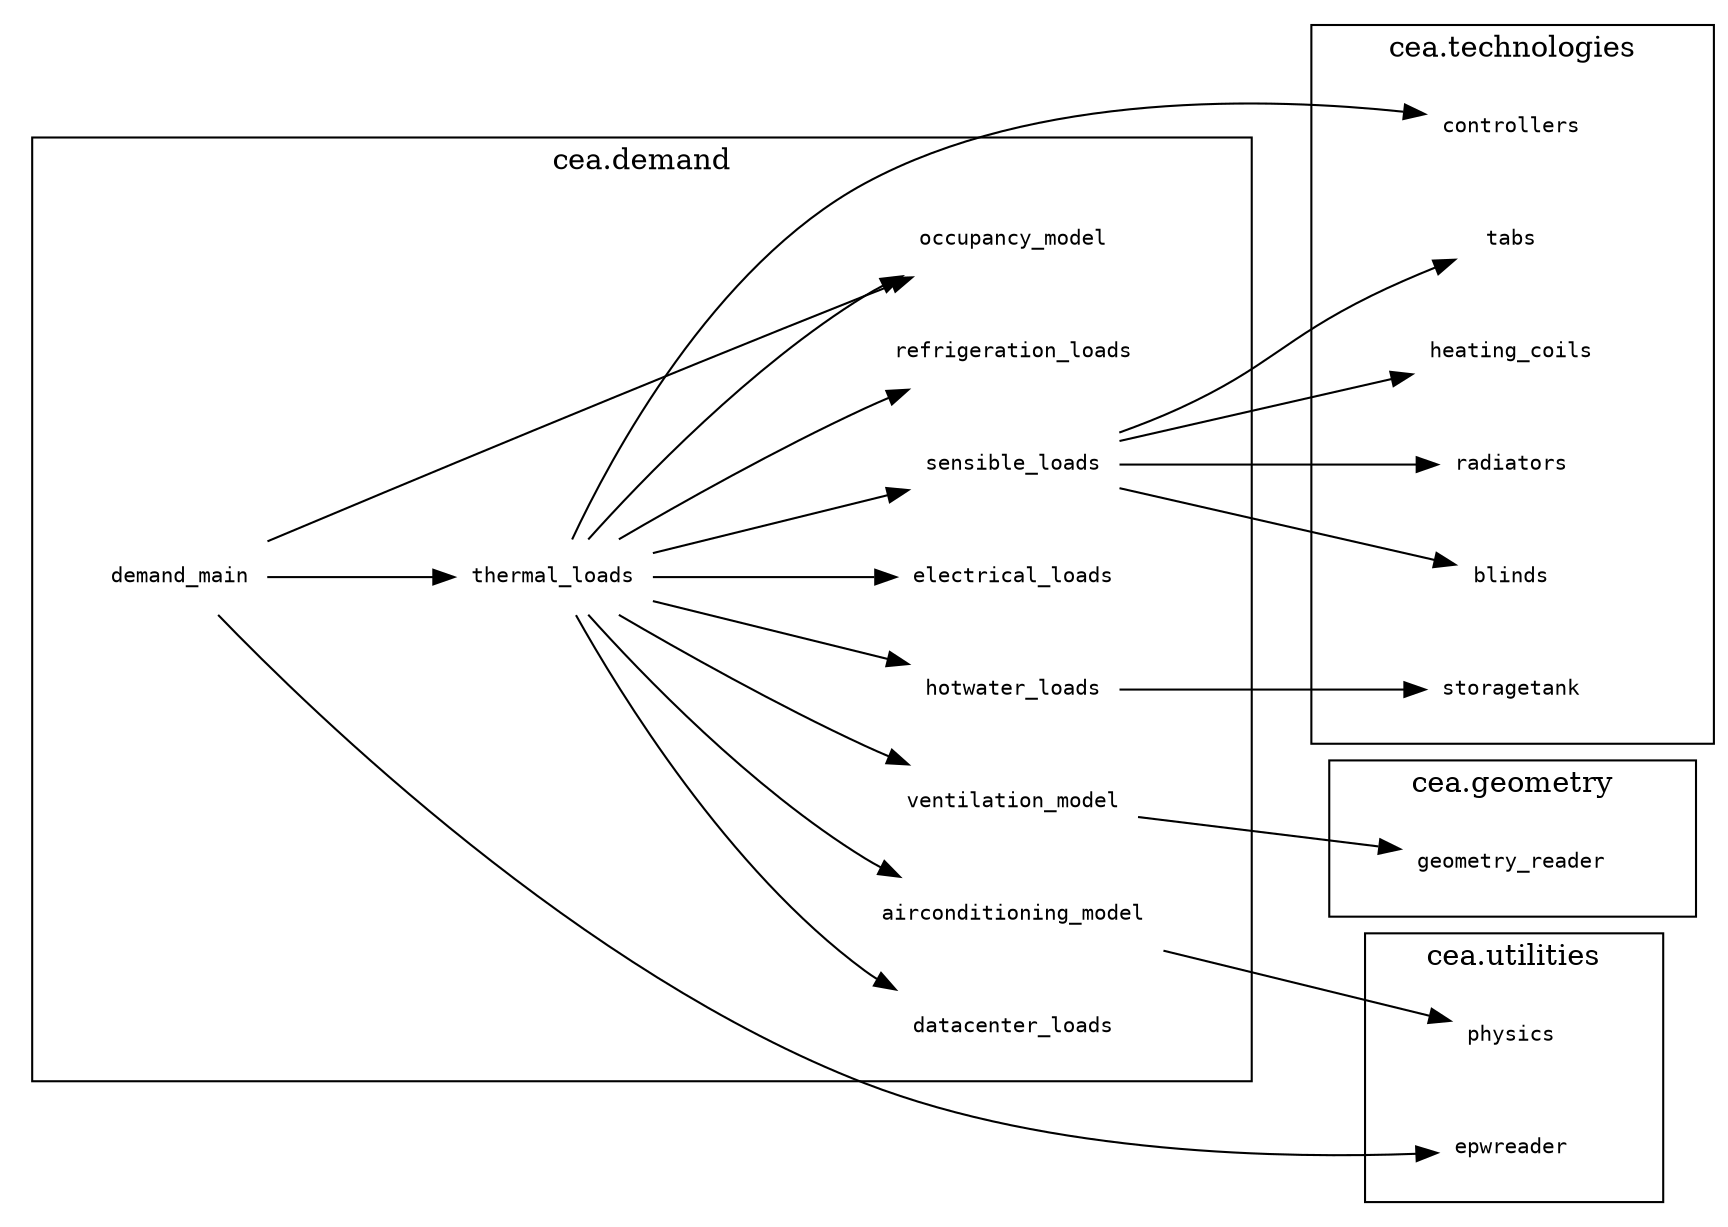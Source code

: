 digraph demand_function_graph {
  rankdir=LR;
  ratio=0.7072135785007072;
  edge[weight=1.2];
  node [shape=plaintext, ranksep=0.7, nodesep=0.7, fontsize=10, fontname=monospace, color=none];
  subgraph "cluster_cea.demand" {
    "thermal_loads";
    "sensible_loads";
    "ventilation_model";
    "refrigeration_loads";
    "datacenter_loads";
    "airconditioning_model";
    "hotwater_loads";
    "occupancy_model";
    "electrical_loads";
    "demand_main";
    label="cea.demand";
  }
  subgraph "cluster_cea.geometry" {
    "geometry_reader";
    label="cea.geometry";
  }
  subgraph "cluster_cea.utilities" {
    "physics";
    "epwreader";
    label="cea.utilities";
  }
  subgraph "cluster_cea.technologies" {
    "storagetank";
    "heating_coils";
    "radiators";
    "blinds";
    "controllers";
    "tabs";
    label="cea.technologies";
  }
  "thermal_loads" -> "occupancy_model";
  "thermal_loads" -> "hotwater_loads";
  "sensible_loads" -> "radiators";
  "thermal_loads" -> "electrical_loads";
  "ventilation_model" -> "geometry_reader";
  "thermal_loads" -> "controllers";
  "sensible_loads" -> "blinds";
  "thermal_loads" -> "airconditioning_model";
  "thermal_loads" -> "datacenter_loads";
  "airconditioning_model" -> "physics";
  "thermal_loads" -> "refrigeration_loads";
  "thermal_loads" -> "sensible_loads";
  "sensible_loads" -> "tabs";
  "demand_main" -> "epwreader";
  "hotwater_loads" -> "storagetank";
  "demand_main" -> "occupancy_model";
  "sensible_loads" -> "heating_coils";
  "thermal_loads" -> "ventilation_model";
  "demand_main" -> "thermal_loads";
}

